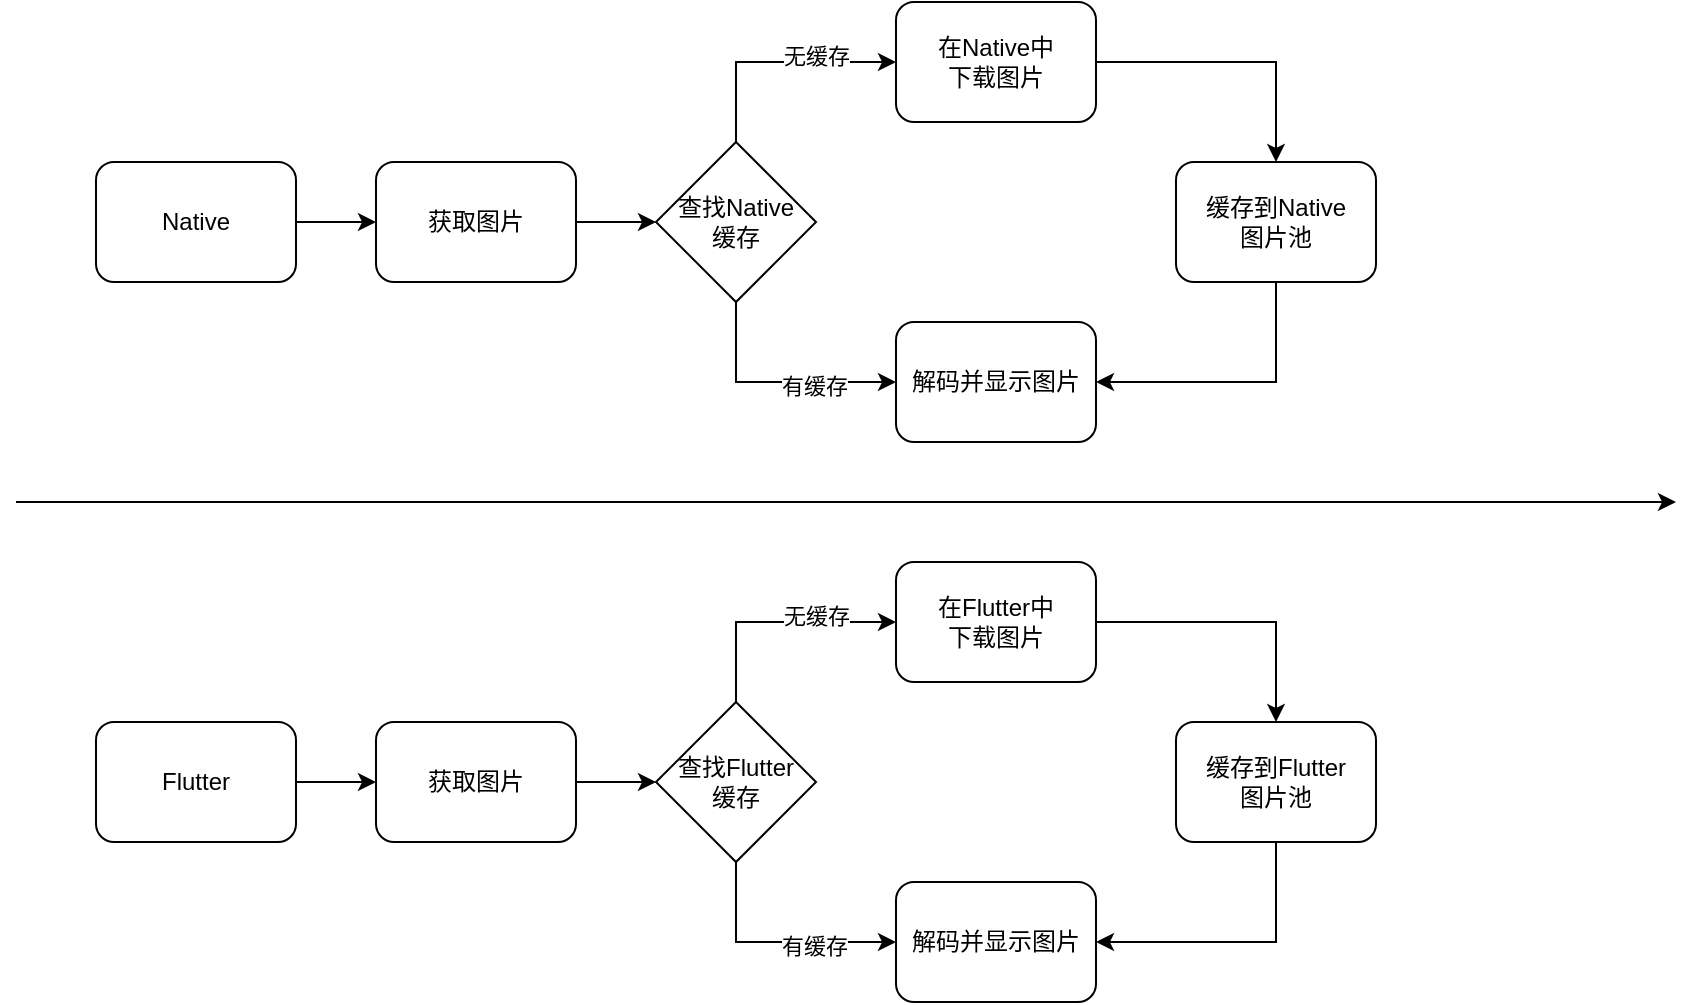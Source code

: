 <mxfile version="14.6.12" type="github">
  <diagram id="C5RBs43oDa-KdzZeNtuy" name="Page-1">
    <mxGraphModel dx="2253" dy="771" grid="1" gridSize="10" guides="1" tooltips="1" connect="1" arrows="1" fold="1" page="1" pageScale="1" pageWidth="827" pageHeight="1169" math="0" shadow="0">
      <root>
        <mxCell id="WIyWlLk6GJQsqaUBKTNV-0" />
        <mxCell id="WIyWlLk6GJQsqaUBKTNV-1" parent="WIyWlLk6GJQsqaUBKTNV-0" />
        <mxCell id="cxGSCQVcs1KOMOcaWvu9-14" value="" style="edgeStyle=orthogonalEdgeStyle;rounded=0;orthogonalLoop=1;jettySize=auto;html=1;" edge="1" parent="WIyWlLk6GJQsqaUBKTNV-1" source="cxGSCQVcs1KOMOcaWvu9-0" target="cxGSCQVcs1KOMOcaWvu9-4">
          <mxGeometry relative="1" as="geometry" />
        </mxCell>
        <mxCell id="cxGSCQVcs1KOMOcaWvu9-0" value="Native" style="rounded=1;whiteSpace=wrap;html=1;" vertex="1" parent="WIyWlLk6GJQsqaUBKTNV-1">
          <mxGeometry x="37" y="130" width="100" height="60" as="geometry" />
        </mxCell>
        <mxCell id="cxGSCQVcs1KOMOcaWvu9-15" value="" style="edgeStyle=orthogonalEdgeStyle;rounded=0;orthogonalLoop=1;jettySize=auto;html=1;" edge="1" parent="WIyWlLk6GJQsqaUBKTNV-1" source="cxGSCQVcs1KOMOcaWvu9-4">
          <mxGeometry relative="1" as="geometry">
            <mxPoint x="317" y="160" as="targetPoint" />
          </mxGeometry>
        </mxCell>
        <mxCell id="cxGSCQVcs1KOMOcaWvu9-4" value="获取图片" style="rounded=1;whiteSpace=wrap;html=1;" vertex="1" parent="WIyWlLk6GJQsqaUBKTNV-1">
          <mxGeometry x="177" y="130" width="100" height="60" as="geometry" />
        </mxCell>
        <mxCell id="cxGSCQVcs1KOMOcaWvu9-12" value="" style="edgeStyle=orthogonalEdgeStyle;rounded=0;orthogonalLoop=1;jettySize=auto;html=1;" edge="1" parent="WIyWlLk6GJQsqaUBKTNV-1" source="cxGSCQVcs1KOMOcaWvu9-6" target="cxGSCQVcs1KOMOcaWvu9-11">
          <mxGeometry relative="1" as="geometry">
            <Array as="points">
              <mxPoint x="627" y="80" />
            </Array>
          </mxGeometry>
        </mxCell>
        <mxCell id="cxGSCQVcs1KOMOcaWvu9-6" value="在Native中&lt;br&gt;下载图片" style="rounded=1;whiteSpace=wrap;html=1;" vertex="1" parent="WIyWlLk6GJQsqaUBKTNV-1">
          <mxGeometry x="437" y="50" width="100" height="60" as="geometry" />
        </mxCell>
        <mxCell id="cxGSCQVcs1KOMOcaWvu9-7" value="解码并显示图片" style="rounded=1;whiteSpace=wrap;html=1;" vertex="1" parent="WIyWlLk6GJQsqaUBKTNV-1">
          <mxGeometry x="437" y="210" width="100" height="60" as="geometry" />
        </mxCell>
        <mxCell id="cxGSCQVcs1KOMOcaWvu9-25" style="edgeStyle=orthogonalEdgeStyle;rounded=0;orthogonalLoop=1;jettySize=auto;html=1;entryX=1;entryY=0.5;entryDx=0;entryDy=0;" edge="1" parent="WIyWlLk6GJQsqaUBKTNV-1" source="cxGSCQVcs1KOMOcaWvu9-11" target="cxGSCQVcs1KOMOcaWvu9-7">
          <mxGeometry relative="1" as="geometry">
            <Array as="points">
              <mxPoint x="627" y="240" />
            </Array>
          </mxGeometry>
        </mxCell>
        <mxCell id="cxGSCQVcs1KOMOcaWvu9-11" value="缓存到Native&lt;br&gt;图片池" style="rounded=1;whiteSpace=wrap;html=1;" vertex="1" parent="WIyWlLk6GJQsqaUBKTNV-1">
          <mxGeometry x="577" y="130" width="100" height="60" as="geometry" />
        </mxCell>
        <mxCell id="cxGSCQVcs1KOMOcaWvu9-21" style="edgeStyle=orthogonalEdgeStyle;rounded=0;orthogonalLoop=1;jettySize=auto;html=1;entryX=0;entryY=0.5;entryDx=0;entryDy=0;" edge="1" parent="WIyWlLk6GJQsqaUBKTNV-1" source="cxGSCQVcs1KOMOcaWvu9-20" target="cxGSCQVcs1KOMOcaWvu9-7">
          <mxGeometry relative="1" as="geometry">
            <Array as="points">
              <mxPoint x="357" y="240" />
            </Array>
          </mxGeometry>
        </mxCell>
        <mxCell id="cxGSCQVcs1KOMOcaWvu9-22" value="有缓存" style="edgeLabel;html=1;align=center;verticalAlign=middle;resizable=0;points=[];" vertex="1" connectable="0" parent="cxGSCQVcs1KOMOcaWvu9-21">
          <mxGeometry x="0.317" y="-2" relative="1" as="geometry">
            <mxPoint as="offset" />
          </mxGeometry>
        </mxCell>
        <mxCell id="cxGSCQVcs1KOMOcaWvu9-23" style="edgeStyle=orthogonalEdgeStyle;rounded=0;orthogonalLoop=1;jettySize=auto;html=1;entryX=0;entryY=0.5;entryDx=0;entryDy=0;" edge="1" parent="WIyWlLk6GJQsqaUBKTNV-1" source="cxGSCQVcs1KOMOcaWvu9-20" target="cxGSCQVcs1KOMOcaWvu9-6">
          <mxGeometry relative="1" as="geometry">
            <Array as="points">
              <mxPoint x="357" y="80" />
            </Array>
          </mxGeometry>
        </mxCell>
        <mxCell id="cxGSCQVcs1KOMOcaWvu9-24" value="无缓存" style="edgeLabel;html=1;align=center;verticalAlign=middle;resizable=0;points=[];" vertex="1" connectable="0" parent="cxGSCQVcs1KOMOcaWvu9-23">
          <mxGeometry x="0.333" y="3" relative="1" as="geometry">
            <mxPoint as="offset" />
          </mxGeometry>
        </mxCell>
        <mxCell id="cxGSCQVcs1KOMOcaWvu9-20" value="查找Native&lt;br&gt;缓存" style="rhombus;whiteSpace=wrap;html=1;" vertex="1" parent="WIyWlLk6GJQsqaUBKTNV-1">
          <mxGeometry x="317" y="120" width="80" height="80" as="geometry" />
        </mxCell>
        <mxCell id="cxGSCQVcs1KOMOcaWvu9-27" value="" style="endArrow=classic;html=1;" edge="1" parent="WIyWlLk6GJQsqaUBKTNV-1">
          <mxGeometry width="50" height="50" relative="1" as="geometry">
            <mxPoint x="-3" y="300" as="sourcePoint" />
            <mxPoint x="827" y="300" as="targetPoint" />
          </mxGeometry>
        </mxCell>
        <mxCell id="cxGSCQVcs1KOMOcaWvu9-28" value="" style="edgeStyle=orthogonalEdgeStyle;rounded=0;orthogonalLoop=1;jettySize=auto;html=1;" edge="1" parent="WIyWlLk6GJQsqaUBKTNV-1" source="cxGSCQVcs1KOMOcaWvu9-29" target="cxGSCQVcs1KOMOcaWvu9-31">
          <mxGeometry relative="1" as="geometry" />
        </mxCell>
        <mxCell id="cxGSCQVcs1KOMOcaWvu9-29" value="Flutter" style="rounded=1;whiteSpace=wrap;html=1;" vertex="1" parent="WIyWlLk6GJQsqaUBKTNV-1">
          <mxGeometry x="37" y="410" width="100" height="60" as="geometry" />
        </mxCell>
        <mxCell id="cxGSCQVcs1KOMOcaWvu9-30" value="" style="edgeStyle=orthogonalEdgeStyle;rounded=0;orthogonalLoop=1;jettySize=auto;html=1;" edge="1" parent="WIyWlLk6GJQsqaUBKTNV-1" source="cxGSCQVcs1KOMOcaWvu9-31">
          <mxGeometry relative="1" as="geometry">
            <mxPoint x="317" y="440" as="targetPoint" />
          </mxGeometry>
        </mxCell>
        <mxCell id="cxGSCQVcs1KOMOcaWvu9-31" value="获取图片" style="rounded=1;whiteSpace=wrap;html=1;" vertex="1" parent="WIyWlLk6GJQsqaUBKTNV-1">
          <mxGeometry x="177" y="410" width="100" height="60" as="geometry" />
        </mxCell>
        <mxCell id="cxGSCQVcs1KOMOcaWvu9-32" value="" style="edgeStyle=orthogonalEdgeStyle;rounded=0;orthogonalLoop=1;jettySize=auto;html=1;" edge="1" parent="WIyWlLk6GJQsqaUBKTNV-1" source="cxGSCQVcs1KOMOcaWvu9-33" target="cxGSCQVcs1KOMOcaWvu9-36">
          <mxGeometry relative="1" as="geometry">
            <Array as="points">
              <mxPoint x="627" y="360" />
            </Array>
          </mxGeometry>
        </mxCell>
        <mxCell id="cxGSCQVcs1KOMOcaWvu9-33" value="在Flutter中&lt;br&gt;下载图片" style="rounded=1;whiteSpace=wrap;html=1;" vertex="1" parent="WIyWlLk6GJQsqaUBKTNV-1">
          <mxGeometry x="437" y="330" width="100" height="60" as="geometry" />
        </mxCell>
        <mxCell id="cxGSCQVcs1KOMOcaWvu9-34" value="解码并显示图片" style="rounded=1;whiteSpace=wrap;html=1;" vertex="1" parent="WIyWlLk6GJQsqaUBKTNV-1">
          <mxGeometry x="437" y="490" width="100" height="60" as="geometry" />
        </mxCell>
        <mxCell id="cxGSCQVcs1KOMOcaWvu9-35" style="edgeStyle=orthogonalEdgeStyle;rounded=0;orthogonalLoop=1;jettySize=auto;html=1;entryX=1;entryY=0.5;entryDx=0;entryDy=0;" edge="1" parent="WIyWlLk6GJQsqaUBKTNV-1" source="cxGSCQVcs1KOMOcaWvu9-36" target="cxGSCQVcs1KOMOcaWvu9-34">
          <mxGeometry relative="1" as="geometry">
            <Array as="points">
              <mxPoint x="627" y="520" />
            </Array>
          </mxGeometry>
        </mxCell>
        <mxCell id="cxGSCQVcs1KOMOcaWvu9-36" value="缓存到Flutter&lt;br&gt;图片池" style="rounded=1;whiteSpace=wrap;html=1;" vertex="1" parent="WIyWlLk6GJQsqaUBKTNV-1">
          <mxGeometry x="577" y="410" width="100" height="60" as="geometry" />
        </mxCell>
        <mxCell id="cxGSCQVcs1KOMOcaWvu9-37" style="edgeStyle=orthogonalEdgeStyle;rounded=0;orthogonalLoop=1;jettySize=auto;html=1;entryX=0;entryY=0.5;entryDx=0;entryDy=0;" edge="1" parent="WIyWlLk6GJQsqaUBKTNV-1" source="cxGSCQVcs1KOMOcaWvu9-41" target="cxGSCQVcs1KOMOcaWvu9-34">
          <mxGeometry relative="1" as="geometry">
            <Array as="points">
              <mxPoint x="357" y="520" />
            </Array>
          </mxGeometry>
        </mxCell>
        <mxCell id="cxGSCQVcs1KOMOcaWvu9-38" value="有缓存" style="edgeLabel;html=1;align=center;verticalAlign=middle;resizable=0;points=[];" vertex="1" connectable="0" parent="cxGSCQVcs1KOMOcaWvu9-37">
          <mxGeometry x="0.317" y="-2" relative="1" as="geometry">
            <mxPoint as="offset" />
          </mxGeometry>
        </mxCell>
        <mxCell id="cxGSCQVcs1KOMOcaWvu9-39" style="edgeStyle=orthogonalEdgeStyle;rounded=0;orthogonalLoop=1;jettySize=auto;html=1;entryX=0;entryY=0.5;entryDx=0;entryDy=0;" edge="1" parent="WIyWlLk6GJQsqaUBKTNV-1" source="cxGSCQVcs1KOMOcaWvu9-41" target="cxGSCQVcs1KOMOcaWvu9-33">
          <mxGeometry relative="1" as="geometry">
            <Array as="points">
              <mxPoint x="357" y="360" />
            </Array>
          </mxGeometry>
        </mxCell>
        <mxCell id="cxGSCQVcs1KOMOcaWvu9-40" value="无缓存" style="edgeLabel;html=1;align=center;verticalAlign=middle;resizable=0;points=[];" vertex="1" connectable="0" parent="cxGSCQVcs1KOMOcaWvu9-39">
          <mxGeometry x="0.333" y="3" relative="1" as="geometry">
            <mxPoint as="offset" />
          </mxGeometry>
        </mxCell>
        <mxCell id="cxGSCQVcs1KOMOcaWvu9-41" value="查找Flutter&lt;br&gt;缓存" style="rhombus;whiteSpace=wrap;html=1;" vertex="1" parent="WIyWlLk6GJQsqaUBKTNV-1">
          <mxGeometry x="317" y="400" width="80" height="80" as="geometry" />
        </mxCell>
      </root>
    </mxGraphModel>
  </diagram>
</mxfile>
